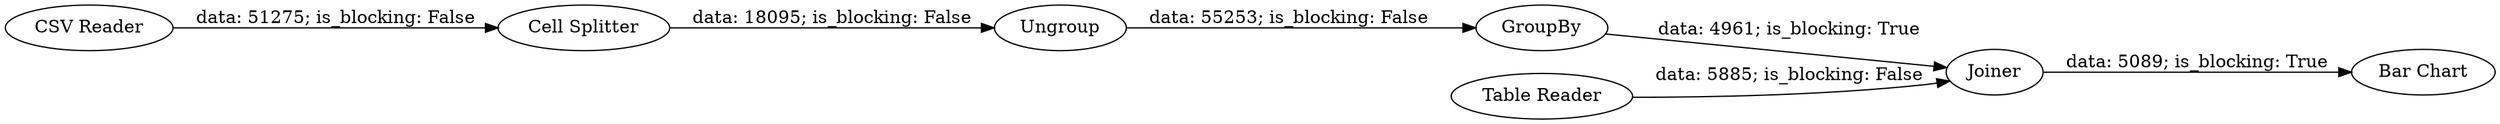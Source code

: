digraph {
	"-893501742716375541_7" [label=Joiner]
	"-893501742716375541_5" [label=Ungroup]
	"-893501742716375541_4" [label="Cell Splitter"]
	"-893501742716375541_6" [label=GroupBy]
	"-893501742716375541_1" [label="CSV Reader"]
	"-893501742716375541_8" [label="Bar Chart"]
	"-893501742716375541_2" [label="Table Reader"]
	"-893501742716375541_2" -> "-893501742716375541_7" [label="data: 5885; is_blocking: False"]
	"-893501742716375541_6" -> "-893501742716375541_7" [label="data: 4961; is_blocking: True"]
	"-893501742716375541_4" -> "-893501742716375541_5" [label="data: 18095; is_blocking: False"]
	"-893501742716375541_1" -> "-893501742716375541_4" [label="data: 51275; is_blocking: False"]
	"-893501742716375541_5" -> "-893501742716375541_6" [label="data: 55253; is_blocking: False"]
	"-893501742716375541_7" -> "-893501742716375541_8" [label="data: 5089; is_blocking: True"]
	rankdir=LR
}
